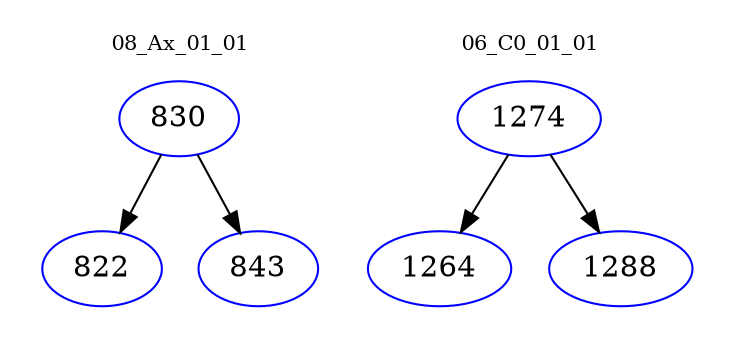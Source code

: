 digraph{
subgraph cluster_0 {
color = white
label = "08_Ax_01_01";
fontsize=10;
T0_830 [label="830", color="blue"]
T0_830 -> T0_822 [color="black"]
T0_822 [label="822", color="blue"]
T0_830 -> T0_843 [color="black"]
T0_843 [label="843", color="blue"]
}
subgraph cluster_1 {
color = white
label = "06_C0_01_01";
fontsize=10;
T1_1274 [label="1274", color="blue"]
T1_1274 -> T1_1264 [color="black"]
T1_1264 [label="1264", color="blue"]
T1_1274 -> T1_1288 [color="black"]
T1_1288 [label="1288", color="blue"]
}
}
